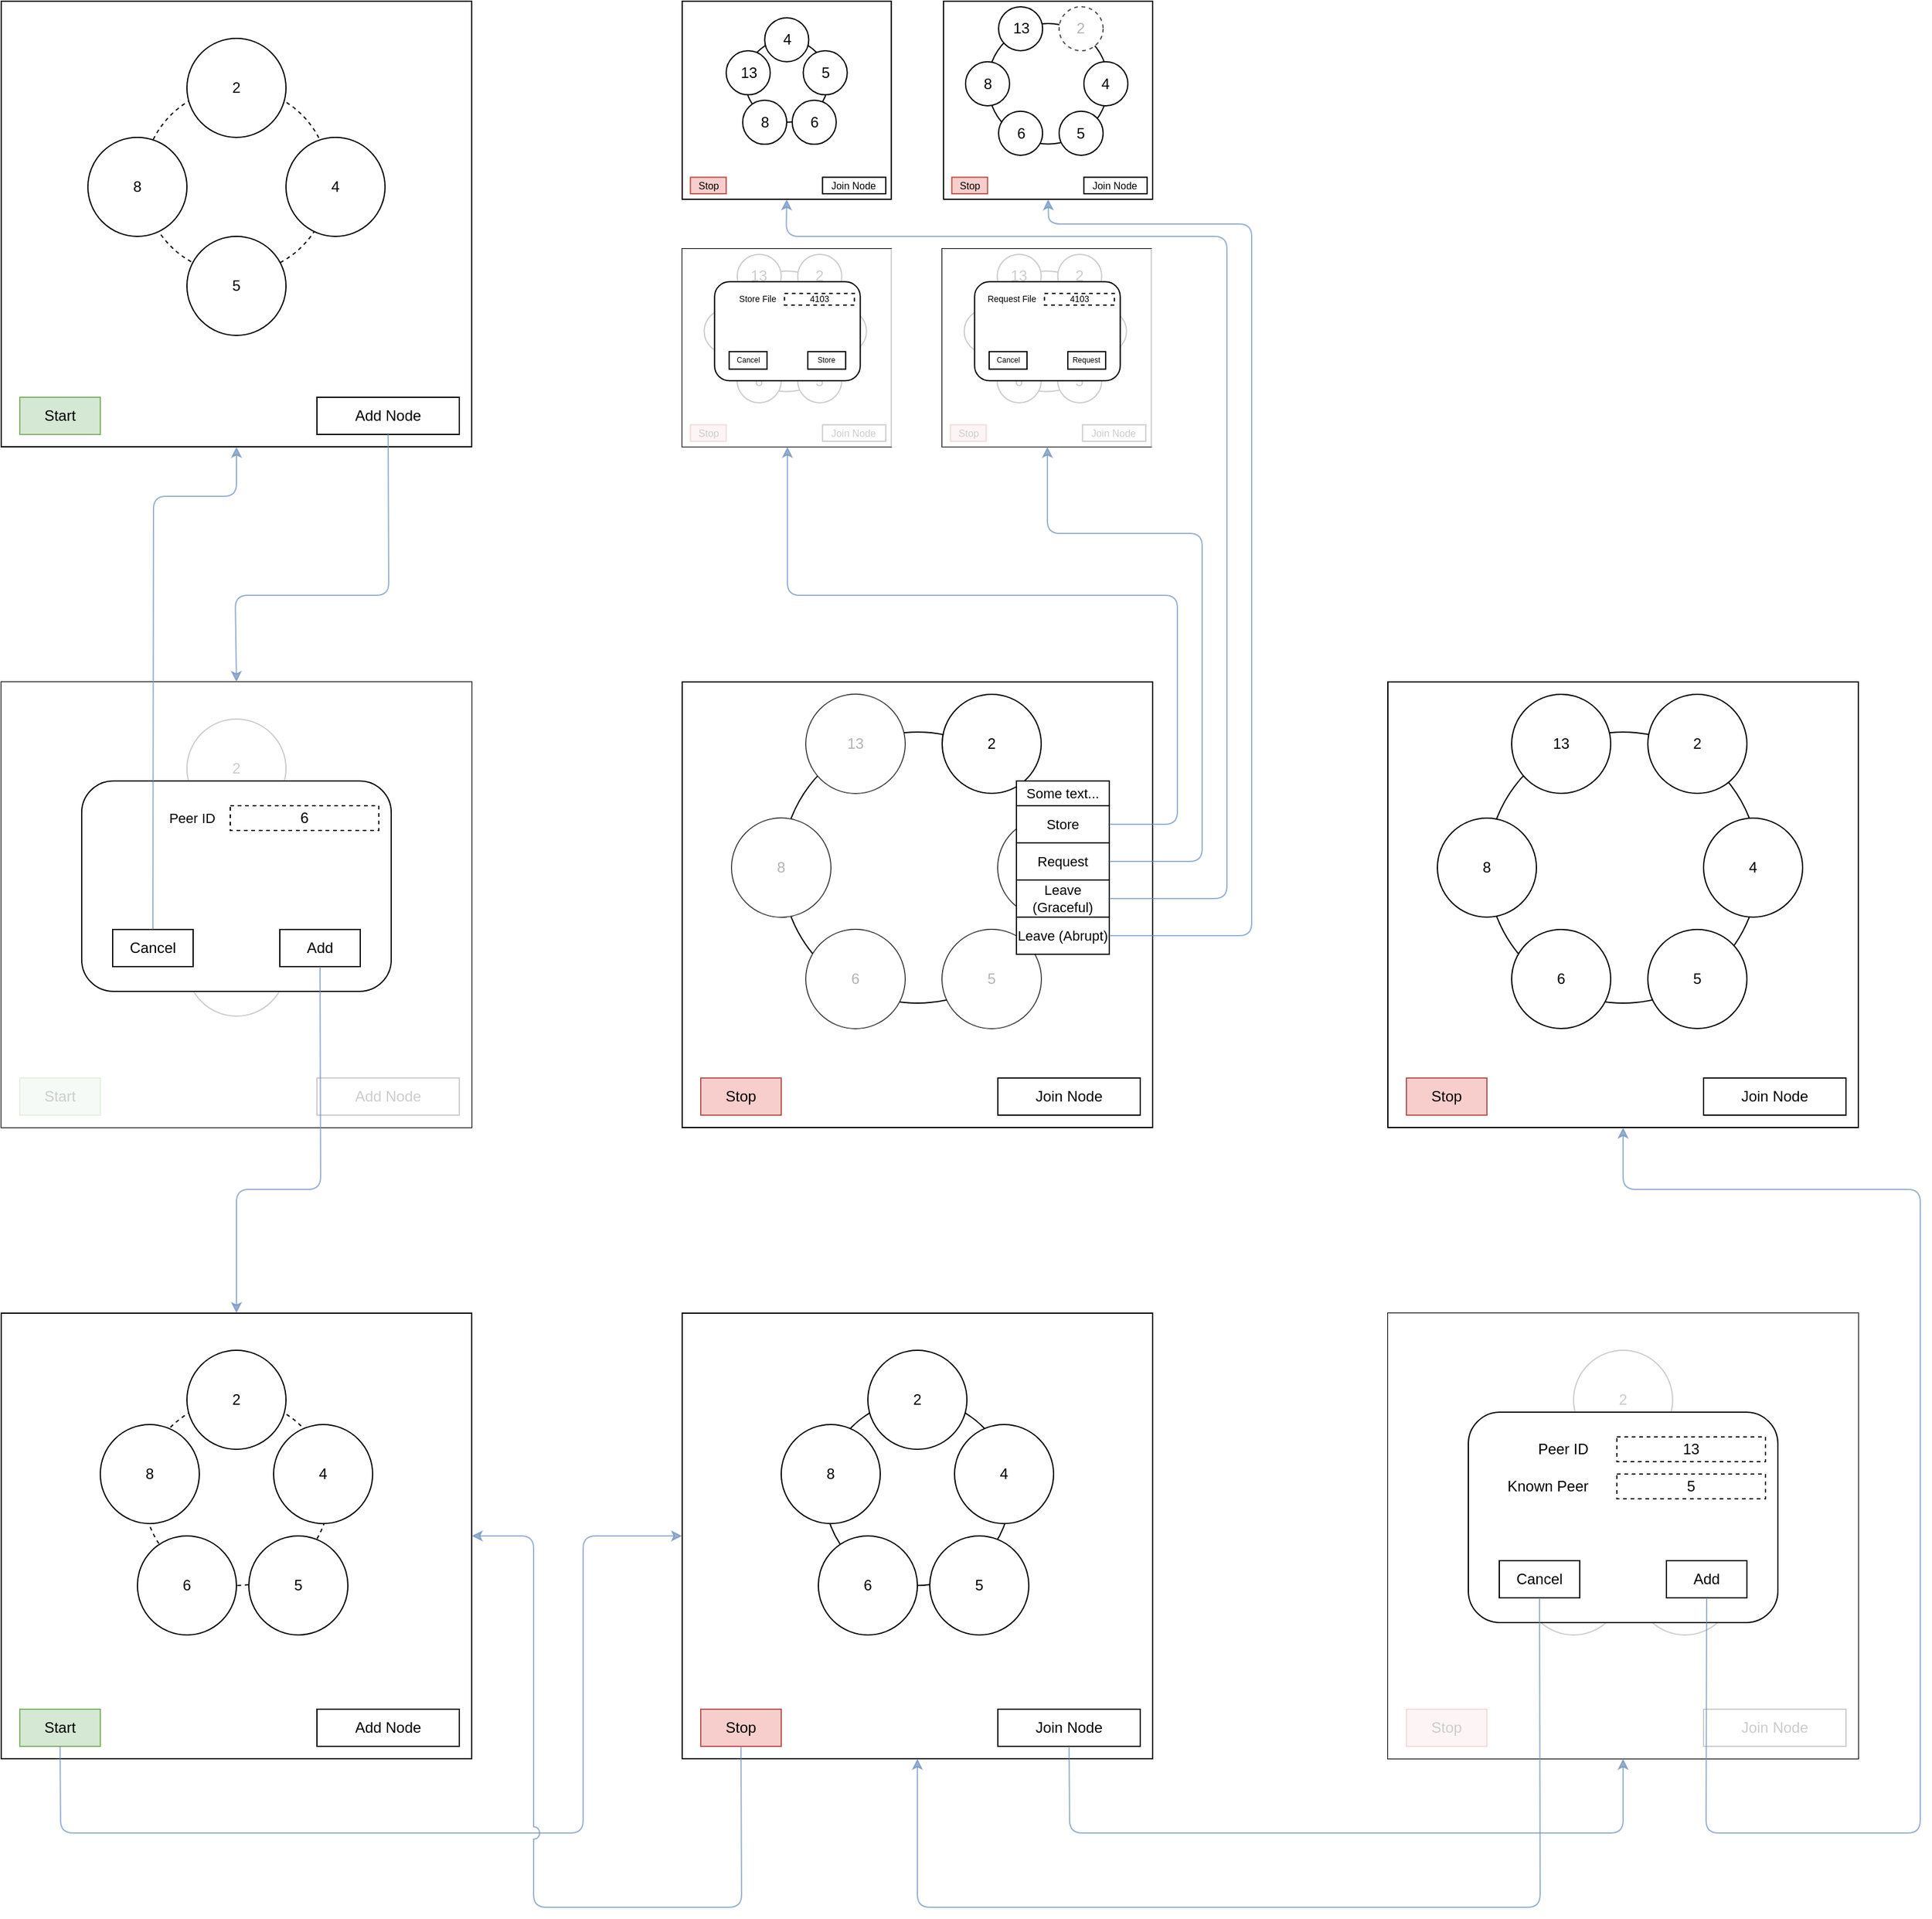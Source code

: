 <mxfile version="12.9.11" type="device"><diagram id="nSyi-oYExLc_FIqP4JA0" name="Page-1"><mxGraphModel dx="1955" dy="1060" grid="1" gridSize="10" guides="1" tooltips="1" connect="1" arrows="1" fold="1" page="1" pageScale="1" pageWidth="850" pageHeight="1100" math="0" shadow="0"><root><mxCell id="0"/><mxCell id="1" parent="0"/><mxCell id="0i8R7vIGtl4twlloGX_z-28" value="" style="group" vertex="1" connectable="0" parent="1"><mxGeometry x="50" y="40" width="380" height="360" as="geometry"/></mxCell><mxCell id="0i8R7vIGtl4twlloGX_z-1" value="" style="rounded=0;whiteSpace=wrap;html=1;" vertex="1" parent="0i8R7vIGtl4twlloGX_z-28"><mxGeometry width="380" height="360" as="geometry"/></mxCell><mxCell id="0i8R7vIGtl4twlloGX_z-3" value="" style="ellipse;whiteSpace=wrap;html=1;aspect=fixed;fillColor=none;strokeColor=#000000;dashed=1;" vertex="1" parent="0i8R7vIGtl4twlloGX_z-28"><mxGeometry x="115" y="70" width="150" height="150" as="geometry"/></mxCell><mxCell id="0i8R7vIGtl4twlloGX_z-4" value="2" style="ellipse;whiteSpace=wrap;html=1;aspect=fixed;" vertex="1" parent="0i8R7vIGtl4twlloGX_z-28"><mxGeometry x="150" y="30" width="80" height="80" as="geometry"/></mxCell><mxCell id="0i8R7vIGtl4twlloGX_z-5" value="8" style="ellipse;whiteSpace=wrap;html=1;aspect=fixed;" vertex="1" parent="0i8R7vIGtl4twlloGX_z-28"><mxGeometry x="70" y="110" width="80" height="80" as="geometry"/></mxCell><mxCell id="0i8R7vIGtl4twlloGX_z-6" value="4" style="ellipse;whiteSpace=wrap;html=1;aspect=fixed;" vertex="1" parent="0i8R7vIGtl4twlloGX_z-28"><mxGeometry x="230" y="110" width="80" height="80" as="geometry"/></mxCell><mxCell id="0i8R7vIGtl4twlloGX_z-7" value="5" style="ellipse;whiteSpace=wrap;html=1;aspect=fixed;" vertex="1" parent="0i8R7vIGtl4twlloGX_z-28"><mxGeometry x="150" y="190" width="80" height="80" as="geometry"/></mxCell><mxCell id="0i8R7vIGtl4twlloGX_z-11" value="Start" style="rounded=0;whiteSpace=wrap;html=1;fillColor=#d5e8d4;strokeColor=#82b366;" vertex="1" parent="0i8R7vIGtl4twlloGX_z-28"><mxGeometry x="15" y="320" width="65" height="30" as="geometry"/></mxCell><mxCell id="0i8R7vIGtl4twlloGX_z-13" value="Add Node" style="rounded=0;whiteSpace=wrap;html=1;fillColor=none;" vertex="1" parent="0i8R7vIGtl4twlloGX_z-28"><mxGeometry x="255" y="320" width="115" height="30" as="geometry"/></mxCell><mxCell id="0i8R7vIGtl4twlloGX_z-30" value="" style="group;" vertex="1" connectable="0" parent="1"><mxGeometry x="50" y="590" width="380" height="360" as="geometry"/></mxCell><mxCell id="0i8R7vIGtl4twlloGX_z-31" value="" style="rounded=0;whiteSpace=wrap;html=1;" vertex="1" parent="0i8R7vIGtl4twlloGX_z-30"><mxGeometry width="380" height="360" as="geometry"/></mxCell><mxCell id="0i8R7vIGtl4twlloGX_z-32" value="" style="ellipse;whiteSpace=wrap;html=1;aspect=fixed;fillColor=none;strokeColor=#000000;dashed=1;" vertex="1" parent="0i8R7vIGtl4twlloGX_z-30"><mxGeometry x="115" y="70" width="150" height="150" as="geometry"/></mxCell><mxCell id="0i8R7vIGtl4twlloGX_z-33" value="2" style="ellipse;whiteSpace=wrap;html=1;aspect=fixed;" vertex="1" parent="0i8R7vIGtl4twlloGX_z-30"><mxGeometry x="150" y="30" width="80" height="80" as="geometry"/></mxCell><mxCell id="0i8R7vIGtl4twlloGX_z-34" value="8" style="ellipse;whiteSpace=wrap;html=1;aspect=fixed;" vertex="1" parent="0i8R7vIGtl4twlloGX_z-30"><mxGeometry x="70" y="110" width="80" height="80" as="geometry"/></mxCell><mxCell id="0i8R7vIGtl4twlloGX_z-35" value="4" style="ellipse;whiteSpace=wrap;html=1;aspect=fixed;" vertex="1" parent="0i8R7vIGtl4twlloGX_z-30"><mxGeometry x="230" y="110" width="80" height="80" as="geometry"/></mxCell><mxCell id="0i8R7vIGtl4twlloGX_z-36" value="5" style="ellipse;whiteSpace=wrap;html=1;aspect=fixed;" vertex="1" parent="0i8R7vIGtl4twlloGX_z-30"><mxGeometry x="150" y="190" width="80" height="80" as="geometry"/></mxCell><mxCell id="0i8R7vIGtl4twlloGX_z-37" value="Start" style="rounded=0;whiteSpace=wrap;html=1;fillColor=#d5e8d4;strokeColor=#82b366;" vertex="1" parent="0i8R7vIGtl4twlloGX_z-30"><mxGeometry x="15" y="320" width="65" height="30" as="geometry"/></mxCell><mxCell id="0i8R7vIGtl4twlloGX_z-38" value="Add Node" style="rounded=0;whiteSpace=wrap;html=1;fillColor=none;" vertex="1" parent="0i8R7vIGtl4twlloGX_z-30"><mxGeometry x="255" y="320" width="115" height="30" as="geometry"/></mxCell><mxCell id="0i8R7vIGtl4twlloGX_z-40" value="" style="rounded=0;whiteSpace=wrap;html=1;dashed=1;strokeColor=none;fillColor=#ffffff;opacity=80;" vertex="1" parent="0i8R7vIGtl4twlloGX_z-30"><mxGeometry width="380" height="360" as="geometry"/></mxCell><mxCell id="0i8R7vIGtl4twlloGX_z-51" value="" style="group" vertex="1" connectable="0" parent="0i8R7vIGtl4twlloGX_z-30"><mxGeometry x="65" y="80" width="250" height="170" as="geometry"/></mxCell><mxCell id="0i8R7vIGtl4twlloGX_z-41" value="" style="rounded=1;whiteSpace=wrap;html=1;strokeColor=#000000;fillColor=#ffffff;" vertex="1" parent="0i8R7vIGtl4twlloGX_z-51"><mxGeometry width="250" height="170" as="geometry"/></mxCell><mxCell id="0i8R7vIGtl4twlloGX_z-42" value="Peer ID" style="text;html=1;strokeColor=none;fillColor=none;align=right;verticalAlign=middle;whiteSpace=wrap;rounded=0;dashed=1;fontSize=11;" vertex="1" parent="0i8R7vIGtl4twlloGX_z-51"><mxGeometry x="45" y="20" width="65" height="20" as="geometry"/></mxCell><mxCell id="0i8R7vIGtl4twlloGX_z-45" value="Add" style="rounded=0;whiteSpace=wrap;html=1;" vertex="1" parent="0i8R7vIGtl4twlloGX_z-51"><mxGeometry x="160" y="120" width="65" height="30" as="geometry"/></mxCell><mxCell id="0i8R7vIGtl4twlloGX_z-46" value="Cancel" style="rounded=0;whiteSpace=wrap;html=1;" vertex="1" parent="0i8R7vIGtl4twlloGX_z-51"><mxGeometry x="25" y="120" width="65" height="30" as="geometry"/></mxCell><mxCell id="0i8R7vIGtl4twlloGX_z-47" value="6" style="rounded=0;whiteSpace=wrap;html=1;dashed=1;strokeColor=#000000;fillColor=#ffffff;align=center;" vertex="1" parent="0i8R7vIGtl4twlloGX_z-51"><mxGeometry x="120" y="20" width="120" height="20" as="geometry"/></mxCell><mxCell id="0i8R7vIGtl4twlloGX_z-52" value="" style="endArrow=classic;html=1;exitX=0.5;exitY=1;exitDx=0;exitDy=0;entryX=0.5;entryY=0;entryDx=0;entryDy=0;fillColor=#dae8fc;strokeColor=#6c8ebf;opacity=70;" edge="1" parent="1" source="0i8R7vIGtl4twlloGX_z-13" target="0i8R7vIGtl4twlloGX_z-40"><mxGeometry width="50" height="50" relative="1" as="geometry"><mxPoint x="340" y="490" as="sourcePoint"/><mxPoint x="239" y="580" as="targetPoint"/><Array as="points"><mxPoint x="363" y="520"/><mxPoint x="239" y="520"/></Array></mxGeometry></mxCell><mxCell id="0i8R7vIGtl4twlloGX_z-53" value="" style="endArrow=classic;html=1;entryX=0.5;entryY=1;entryDx=0;entryDy=0;exitX=0.5;exitY=0;exitDx=0;exitDy=0;fillColor=#dae8fc;strokeColor=#6c8ebf;opacity=70;" edge="1" parent="1" source="0i8R7vIGtl4twlloGX_z-46" target="0i8R7vIGtl4twlloGX_z-1"><mxGeometry width="50" height="50" relative="1" as="geometry"><mxPoint x="160" y="580" as="sourcePoint"/><mxPoint x="140" y="440" as="targetPoint"/><Array as="points"><mxPoint x="173" y="440"/><mxPoint x="240" y="440"/></Array></mxGeometry></mxCell><mxCell id="0i8R7vIGtl4twlloGX_z-86" value="" style="endArrow=classic;html=1;fontSize=11;opacity=70;entryX=0.5;entryY=0;entryDx=0;entryDy=0;exitX=0.5;exitY=1;exitDx=0;exitDy=0;fillColor=#dae8fc;strokeColor=#6c8ebf;" edge="1" parent="1" source="0i8R7vIGtl4twlloGX_z-45" target="0i8R7vIGtl4twlloGX_z-55"><mxGeometry width="50" height="50" relative="1" as="geometry"><mxPoint x="380" y="1060" as="sourcePoint"/><mxPoint x="430" y="1010" as="targetPoint"/><Array as="points"><mxPoint x="308" y="1000"/><mxPoint x="240" y="1000"/></Array></mxGeometry></mxCell><mxCell id="0i8R7vIGtl4twlloGX_z-87" value="" style="group" vertex="1" connectable="0" parent="1"><mxGeometry x="50" y="1100" width="380" height="360" as="geometry"/></mxCell><mxCell id="0i8R7vIGtl4twlloGX_z-55" value="" style="rounded=0;whiteSpace=wrap;html=1;" vertex="1" parent="0i8R7vIGtl4twlloGX_z-87"><mxGeometry width="380" height="360" as="geometry"/></mxCell><mxCell id="0i8R7vIGtl4twlloGX_z-56" value="" style="ellipse;whiteSpace=wrap;html=1;aspect=fixed;fillColor=none;strokeColor=#000000;dashed=1;" vertex="1" parent="0i8R7vIGtl4twlloGX_z-87"><mxGeometry x="115" y="70" width="150" height="150" as="geometry"/></mxCell><mxCell id="0i8R7vIGtl4twlloGX_z-57" value="2" style="ellipse;whiteSpace=wrap;html=1;aspect=fixed;" vertex="1" parent="0i8R7vIGtl4twlloGX_z-87"><mxGeometry x="150" y="30" width="80" height="80" as="geometry"/></mxCell><mxCell id="0i8R7vIGtl4twlloGX_z-58" value="8" style="ellipse;whiteSpace=wrap;html=1;aspect=fixed;" vertex="1" parent="0i8R7vIGtl4twlloGX_z-87"><mxGeometry x="80" y="90" width="80" height="80" as="geometry"/></mxCell><mxCell id="0i8R7vIGtl4twlloGX_z-59" value="4" style="ellipse;whiteSpace=wrap;html=1;aspect=fixed;" vertex="1" parent="0i8R7vIGtl4twlloGX_z-87"><mxGeometry x="220" y="90" width="80" height="80" as="geometry"/></mxCell><mxCell id="0i8R7vIGtl4twlloGX_z-60" value="5" style="ellipse;whiteSpace=wrap;html=1;aspect=fixed;" vertex="1" parent="0i8R7vIGtl4twlloGX_z-87"><mxGeometry x="200" y="180" width="80" height="80" as="geometry"/></mxCell><mxCell id="0i8R7vIGtl4twlloGX_z-61" value="Start" style="rounded=0;whiteSpace=wrap;html=1;fillColor=#d5e8d4;strokeColor=#82b366;" vertex="1" parent="0i8R7vIGtl4twlloGX_z-87"><mxGeometry x="15" y="320" width="65" height="30" as="geometry"/></mxCell><mxCell id="0i8R7vIGtl4twlloGX_z-62" value="Add Node" style="rounded=0;whiteSpace=wrap;html=1;fillColor=none;" vertex="1" parent="0i8R7vIGtl4twlloGX_z-87"><mxGeometry x="255" y="320" width="115" height="30" as="geometry"/></mxCell><mxCell id="0i8R7vIGtl4twlloGX_z-84" value="6" style="ellipse;whiteSpace=wrap;aspect=fixed;" vertex="1" parent="0i8R7vIGtl4twlloGX_z-87"><mxGeometry x="110" y="180" width="80" height="80" as="geometry"/></mxCell><mxCell id="0i8R7vIGtl4twlloGX_z-88" value="" style="group" vertex="1" connectable="0" parent="1"><mxGeometry x="600" y="1100" width="380" height="360" as="geometry"/></mxCell><mxCell id="0i8R7vIGtl4twlloGX_z-89" value="" style="rounded=0;whiteSpace=wrap;html=1;" vertex="1" parent="0i8R7vIGtl4twlloGX_z-88"><mxGeometry width="380" height="360" as="geometry"/></mxCell><mxCell id="0i8R7vIGtl4twlloGX_z-90" value="" style="ellipse;whiteSpace=wrap;html=1;aspect=fixed;fillColor=none;strokeColor=#000000;" vertex="1" parent="0i8R7vIGtl4twlloGX_z-88"><mxGeometry x="115" y="70" width="150" height="150" as="geometry"/></mxCell><mxCell id="0i8R7vIGtl4twlloGX_z-91" value="2" style="ellipse;whiteSpace=wrap;html=1;aspect=fixed;" vertex="1" parent="0i8R7vIGtl4twlloGX_z-88"><mxGeometry x="150" y="30" width="80" height="80" as="geometry"/></mxCell><mxCell id="0i8R7vIGtl4twlloGX_z-92" value="8" style="ellipse;whiteSpace=wrap;html=1;aspect=fixed;" vertex="1" parent="0i8R7vIGtl4twlloGX_z-88"><mxGeometry x="80" y="90" width="80" height="80" as="geometry"/></mxCell><mxCell id="0i8R7vIGtl4twlloGX_z-93" value="4" style="ellipse;whiteSpace=wrap;html=1;aspect=fixed;" vertex="1" parent="0i8R7vIGtl4twlloGX_z-88"><mxGeometry x="220" y="90" width="80" height="80" as="geometry"/></mxCell><mxCell id="0i8R7vIGtl4twlloGX_z-94" value="5" style="ellipse;whiteSpace=wrap;html=1;aspect=fixed;" vertex="1" parent="0i8R7vIGtl4twlloGX_z-88"><mxGeometry x="200" y="180" width="80" height="80" as="geometry"/></mxCell><mxCell id="0i8R7vIGtl4twlloGX_z-96" value="Join Node" style="rounded=0;whiteSpace=wrap;html=1;fillColor=none;" vertex="1" parent="0i8R7vIGtl4twlloGX_z-88"><mxGeometry x="255" y="320" width="115" height="30" as="geometry"/></mxCell><mxCell id="0i8R7vIGtl4twlloGX_z-97" value="6" style="ellipse;whiteSpace=wrap;aspect=fixed;" vertex="1" parent="0i8R7vIGtl4twlloGX_z-88"><mxGeometry x="110" y="180" width="80" height="80" as="geometry"/></mxCell><mxCell id="0i8R7vIGtl4twlloGX_z-98" value="Stop" style="rounded=0;whiteSpace=wrap;html=1;fillColor=#f8cecc;strokeColor=#b85450;" vertex="1" parent="0i8R7vIGtl4twlloGX_z-88"><mxGeometry x="15" y="320" width="65" height="30" as="geometry"/></mxCell><mxCell id="0i8R7vIGtl4twlloGX_z-99" value="" style="endArrow=classic;html=1;fontSize=11;opacity=70;entryX=0;entryY=0.5;entryDx=0;entryDy=0;exitX=0.5;exitY=1;exitDx=0;exitDy=0;fillColor=#dae8fc;strokeColor=#6c8ebf;" edge="1" parent="1" source="0i8R7vIGtl4twlloGX_z-61" target="0i8R7vIGtl4twlloGX_z-89"><mxGeometry width="50" height="50" relative="1" as="geometry"><mxPoint x="230" y="1610" as="sourcePoint"/><mxPoint x="280" y="1560" as="targetPoint"/><Array as="points"><mxPoint x="98" y="1520"/><mxPoint x="520" y="1520"/><mxPoint x="520" y="1280"/></Array></mxGeometry></mxCell><mxCell id="0i8R7vIGtl4twlloGX_z-100" value="" style="endArrow=classic;html=1;fontSize=11;opacity=70;entryX=1;entryY=0.5;entryDx=0;entryDy=0;exitX=0.5;exitY=1;exitDx=0;exitDy=0;fillColor=#dae8fc;strokeColor=#6c8ebf;jumpStyle=arc;jumpSize=10;" edge="1" parent="1" source="0i8R7vIGtl4twlloGX_z-98" target="0i8R7vIGtl4twlloGX_z-55"><mxGeometry width="50" height="50" relative="1" as="geometry"><mxPoint x="740" y="1700" as="sourcePoint"/><mxPoint x="790" y="1650" as="targetPoint"/><Array as="points"><mxPoint x="648" y="1580"/><mxPoint x="480" y="1580"/><mxPoint x="480" y="1280"/></Array></mxGeometry></mxCell><mxCell id="0i8R7vIGtl4twlloGX_z-112" value="" style="group" vertex="1" connectable="0" parent="1"><mxGeometry x="1170" y="1100" width="380" height="360" as="geometry"/></mxCell><mxCell id="0i8R7vIGtl4twlloGX_z-101" value="" style="group" vertex="1" connectable="0" parent="0i8R7vIGtl4twlloGX_z-112"><mxGeometry width="380" height="360" as="geometry"/></mxCell><mxCell id="0i8R7vIGtl4twlloGX_z-102" value="" style="rounded=0;whiteSpace=wrap;html=1;" vertex="1" parent="0i8R7vIGtl4twlloGX_z-101"><mxGeometry width="380" height="360" as="geometry"/></mxCell><mxCell id="0i8R7vIGtl4twlloGX_z-103" value="" style="ellipse;whiteSpace=wrap;html=1;aspect=fixed;fillColor=none;strokeColor=#000000;" vertex="1" parent="0i8R7vIGtl4twlloGX_z-101"><mxGeometry x="115" y="70" width="150" height="150" as="geometry"/></mxCell><mxCell id="0i8R7vIGtl4twlloGX_z-104" value="2" style="ellipse;whiteSpace=wrap;html=1;aspect=fixed;" vertex="1" parent="0i8R7vIGtl4twlloGX_z-101"><mxGeometry x="150" y="30" width="80" height="80" as="geometry"/></mxCell><mxCell id="0i8R7vIGtl4twlloGX_z-105" value="8" style="ellipse;whiteSpace=wrap;html=1;aspect=fixed;" vertex="1" parent="0i8R7vIGtl4twlloGX_z-101"><mxGeometry x="80" y="90" width="80" height="80" as="geometry"/></mxCell><mxCell id="0i8R7vIGtl4twlloGX_z-106" value="4" style="ellipse;whiteSpace=wrap;html=1;aspect=fixed;" vertex="1" parent="0i8R7vIGtl4twlloGX_z-101"><mxGeometry x="220" y="90" width="80" height="80" as="geometry"/></mxCell><mxCell id="0i8R7vIGtl4twlloGX_z-107" value="5" style="ellipse;whiteSpace=wrap;html=1;aspect=fixed;" vertex="1" parent="0i8R7vIGtl4twlloGX_z-101"><mxGeometry x="200" y="180" width="80" height="80" as="geometry"/></mxCell><mxCell id="0i8R7vIGtl4twlloGX_z-108" value="Join Node" style="rounded=0;whiteSpace=wrap;html=1;fillColor=none;" vertex="1" parent="0i8R7vIGtl4twlloGX_z-101"><mxGeometry x="255" y="320" width="115" height="30" as="geometry"/></mxCell><mxCell id="0i8R7vIGtl4twlloGX_z-109" value="6" style="ellipse;whiteSpace=wrap;aspect=fixed;" vertex="1" parent="0i8R7vIGtl4twlloGX_z-101"><mxGeometry x="110" y="180" width="80" height="80" as="geometry"/></mxCell><mxCell id="0i8R7vIGtl4twlloGX_z-110" value="Stop" style="rounded=0;whiteSpace=wrap;html=1;fillColor=#f8cecc;strokeColor=#b85450;" vertex="1" parent="0i8R7vIGtl4twlloGX_z-101"><mxGeometry x="15" y="320" width="65" height="30" as="geometry"/></mxCell><mxCell id="0i8R7vIGtl4twlloGX_z-111" value="" style="rounded=0;whiteSpace=wrap;html=1;dashed=1;strokeColor=none;fillColor=#ffffff;opacity=80;" vertex="1" parent="0i8R7vIGtl4twlloGX_z-101"><mxGeometry width="380" height="360" as="geometry"/></mxCell><mxCell id="0i8R7vIGtl4twlloGX_z-73" value="" style="group" vertex="1" connectable="0" parent="0i8R7vIGtl4twlloGX_z-101"><mxGeometry x="65" y="80" width="250" height="170" as="geometry"/></mxCell><mxCell id="0i8R7vIGtl4twlloGX_z-74" value="" style="rounded=1;whiteSpace=wrap;html=1;strokeColor=#000000;fillColor=#ffffff;" vertex="1" parent="0i8R7vIGtl4twlloGX_z-73"><mxGeometry width="250" height="170" as="geometry"/></mxCell><mxCell id="0i8R7vIGtl4twlloGX_z-75" value="Peer ID" style="text;html=1;strokeColor=none;fillColor=none;align=right;verticalAlign=middle;whiteSpace=wrap;rounded=0;dashed=1;" vertex="1" parent="0i8R7vIGtl4twlloGX_z-73"><mxGeometry x="33.5" y="20" width="65" height="20" as="geometry"/></mxCell><mxCell id="0i8R7vIGtl4twlloGX_z-76" value="Known Peer" style="text;html=1;strokeColor=none;fillColor=none;align=right;verticalAlign=middle;whiteSpace=wrap;rounded=0;dashed=1;" vertex="1" parent="0i8R7vIGtl4twlloGX_z-73"><mxGeometry x="16.5" y="50" width="82" height="20" as="geometry"/></mxCell><mxCell id="0i8R7vIGtl4twlloGX_z-77" value="Add" style="rounded=0;whiteSpace=wrap;html=1;" vertex="1" parent="0i8R7vIGtl4twlloGX_z-73"><mxGeometry x="160" y="120" width="65" height="30" as="geometry"/></mxCell><mxCell id="0i8R7vIGtl4twlloGX_z-78" value="Cancel" style="rounded=0;whiteSpace=wrap;html=1;" vertex="1" parent="0i8R7vIGtl4twlloGX_z-73"><mxGeometry x="25" y="120" width="65" height="30" as="geometry"/></mxCell><mxCell id="0i8R7vIGtl4twlloGX_z-79" value="13" style="rounded=0;whiteSpace=wrap;html=1;dashed=1;strokeColor=#000000;fillColor=#ffffff;align=center;" vertex="1" parent="0i8R7vIGtl4twlloGX_z-73"><mxGeometry x="120" y="20" width="120" height="20" as="geometry"/></mxCell><mxCell id="0i8R7vIGtl4twlloGX_z-80" value="5" style="rounded=0;whiteSpace=wrap;html=1;dashed=1;strokeColor=#000000;fillColor=#ffffff;align=center;" vertex="1" parent="0i8R7vIGtl4twlloGX_z-73"><mxGeometry x="120" y="50" width="120" height="20" as="geometry"/></mxCell><mxCell id="0i8R7vIGtl4twlloGX_z-113" value="" style="endArrow=classic;html=1;fontSize=11;opacity=70;exitX=0.5;exitY=1;exitDx=0;exitDy=0;entryX=0.5;entryY=1;entryDx=0;entryDy=0;fillColor=#dae8fc;strokeColor=#6c8ebf;" edge="1" parent="1" source="0i8R7vIGtl4twlloGX_z-96" target="0i8R7vIGtl4twlloGX_z-111"><mxGeometry width="50" height="50" relative="1" as="geometry"><mxPoint x="1000" y="1550" as="sourcePoint"/><mxPoint x="1050" y="1500" as="targetPoint"/><Array as="points"><mxPoint x="913" y="1520"/><mxPoint x="1360" y="1520"/></Array></mxGeometry></mxCell><mxCell id="0i8R7vIGtl4twlloGX_z-114" value="" style="endArrow=classic;html=1;fontSize=11;opacity=70;entryX=0.5;entryY=1;entryDx=0;entryDy=0;exitX=0.5;exitY=1;exitDx=0;exitDy=0;fillColor=#dae8fc;strokeColor=#6c8ebf;" edge="1" parent="1" source="0i8R7vIGtl4twlloGX_z-78" target="0i8R7vIGtl4twlloGX_z-89"><mxGeometry width="50" height="50" relative="1" as="geometry"><mxPoint x="910" y="1630" as="sourcePoint"/><mxPoint x="960" y="1580" as="targetPoint"/><Array as="points"><mxPoint x="1293" y="1580"/><mxPoint x="790" y="1580"/></Array></mxGeometry></mxCell><mxCell id="0i8R7vIGtl4twlloGX_z-125" value="" style="endArrow=classic;html=1;fontSize=11;opacity=70;entryX=0.5;entryY=1;entryDx=0;entryDy=0;exitX=0.5;exitY=1;exitDx=0;exitDy=0;fillColor=#dae8fc;strokeColor=#6c8ebf;" edge="1" parent="1" source="0i8R7vIGtl4twlloGX_z-77" target="0i8R7vIGtl4twlloGX_z-116"><mxGeometry width="50" height="50" relative="1" as="geometry"><mxPoint x="1100" y="1050" as="sourcePoint"/><mxPoint x="1150" y="1000" as="targetPoint"/><Array as="points"><mxPoint x="1427" y="1520"/><mxPoint x="1600" y="1520"/><mxPoint x="1600" y="1000"/><mxPoint x="1360" y="1000"/></Array></mxGeometry></mxCell><mxCell id="0i8R7vIGtl4twlloGX_z-155" value="" style="group" vertex="1" connectable="0" parent="1"><mxGeometry x="600" y="590" width="380" height="360" as="geometry"/></mxCell><mxCell id="0i8R7vIGtl4twlloGX_z-129" value="" style="rounded=0;whiteSpace=wrap;html=1;" vertex="1" parent="0i8R7vIGtl4twlloGX_z-155"><mxGeometry width="380" height="360" as="geometry"/></mxCell><mxCell id="0i8R7vIGtl4twlloGX_z-130" value="" style="ellipse;whiteSpace=wrap;html=1;aspect=fixed;fillColor=none;strokeColor=#000000;" vertex="1" parent="0i8R7vIGtl4twlloGX_z-155"><mxGeometry x="80.5" y="40.5" width="219" height="219" as="geometry"/></mxCell><mxCell id="0i8R7vIGtl4twlloGX_z-131" value="2" style="ellipse;whiteSpace=wrap;html=1;aspect=fixed;" vertex="1" parent="0i8R7vIGtl4twlloGX_z-155"><mxGeometry x="210" y="10" width="80" height="80" as="geometry"/></mxCell><mxCell id="0i8R7vIGtl4twlloGX_z-132" value="8" style="ellipse;whiteSpace=wrap;html=1;aspect=fixed;" vertex="1" parent="0i8R7vIGtl4twlloGX_z-155"><mxGeometry x="40" y="110" width="80" height="80" as="geometry"/></mxCell><mxCell id="0i8R7vIGtl4twlloGX_z-133" value="4" style="ellipse;whiteSpace=wrap;html=1;aspect=fixed;" vertex="1" parent="0i8R7vIGtl4twlloGX_z-155"><mxGeometry x="255" y="110" width="80" height="80" as="geometry"/></mxCell><mxCell id="0i8R7vIGtl4twlloGX_z-134" value="5" style="ellipse;whiteSpace=wrap;html=1;aspect=fixed;" vertex="1" parent="0i8R7vIGtl4twlloGX_z-155"><mxGeometry x="210" y="200" width="80" height="80" as="geometry"/></mxCell><mxCell id="0i8R7vIGtl4twlloGX_z-135" value="Join Node" style="rounded=0;whiteSpace=wrap;html=1;fillColor=none;" vertex="1" parent="0i8R7vIGtl4twlloGX_z-155"><mxGeometry x="255" y="320" width="115" height="30" as="geometry"/></mxCell><mxCell id="0i8R7vIGtl4twlloGX_z-136" value="6" style="ellipse;whiteSpace=wrap;aspect=fixed;" vertex="1" parent="0i8R7vIGtl4twlloGX_z-155"><mxGeometry x="100" y="200" width="80" height="80" as="geometry"/></mxCell><mxCell id="0i8R7vIGtl4twlloGX_z-137" value="Stop" style="rounded=0;whiteSpace=wrap;html=1;fillColor=#f8cecc;strokeColor=#b85450;" vertex="1" parent="0i8R7vIGtl4twlloGX_z-155"><mxGeometry x="15" y="320" width="65" height="30" as="geometry"/></mxCell><mxCell id="0i8R7vIGtl4twlloGX_z-138" value="13" style="ellipse;whiteSpace=wrap;aspect=fixed;" vertex="1" parent="0i8R7vIGtl4twlloGX_z-155"><mxGeometry x="100" y="10" width="80" height="80" as="geometry"/></mxCell><mxCell id="0i8R7vIGtl4twlloGX_z-147" value="" style="ellipse;whiteSpace=wrap;html=1;aspect=fixed;strokeColor=none;fillColor=#ffffff;fontSize=11;opacity=70;align=center;" vertex="1" parent="0i8R7vIGtl4twlloGX_z-155"><mxGeometry x="100" y="10" width="80" height="80" as="geometry"/></mxCell><mxCell id="0i8R7vIGtl4twlloGX_z-148" value="" style="ellipse;whiteSpace=wrap;html=1;aspect=fixed;strokeColor=none;fillColor=#ffffff;fontSize=11;opacity=70;align=center;" vertex="1" parent="0i8R7vIGtl4twlloGX_z-155"><mxGeometry x="40" y="110" width="80" height="80" as="geometry"/></mxCell><mxCell id="0i8R7vIGtl4twlloGX_z-149" value="" style="ellipse;whiteSpace=wrap;html=1;aspect=fixed;strokeColor=none;fillColor=#ffffff;fontSize=11;opacity=70;align=center;" vertex="1" parent="0i8R7vIGtl4twlloGX_z-155"><mxGeometry x="100" y="200" width="80" height="80" as="geometry"/></mxCell><mxCell id="0i8R7vIGtl4twlloGX_z-150" value="" style="ellipse;whiteSpace=wrap;html=1;aspect=fixed;strokeColor=none;fillColor=#ffffff;fontSize=11;opacity=70;align=center;" vertex="1" parent="0i8R7vIGtl4twlloGX_z-155"><mxGeometry x="210" y="200" width="80" height="80" as="geometry"/></mxCell><mxCell id="0i8R7vIGtl4twlloGX_z-151" value="" style="ellipse;whiteSpace=wrap;html=1;aspect=fixed;strokeColor=none;fillColor=#ffffff;fontSize=11;opacity=70;align=center;" vertex="1" parent="0i8R7vIGtl4twlloGX_z-155"><mxGeometry x="255" y="110" width="80" height="80" as="geometry"/></mxCell><mxCell id="0i8R7vIGtl4twlloGX_z-156" value="" style="group" vertex="1" connectable="0" parent="0i8R7vIGtl4twlloGX_z-155"><mxGeometry x="270" y="80" width="75" height="140" as="geometry"/></mxCell><mxCell id="0i8R7vIGtl4twlloGX_z-139" value="" style="rounded=0;whiteSpace=wrap;html=1;strokeColor=#000000;fillColor=#ffffff;fontSize=11;align=center;" vertex="1" parent="0i8R7vIGtl4twlloGX_z-156"><mxGeometry width="75" height="140" as="geometry"/></mxCell><mxCell id="0i8R7vIGtl4twlloGX_z-140" value="Some text..." style="text;html=1;strokeColor=none;fillColor=none;align=center;verticalAlign=middle;whiteSpace=wrap;rounded=0;fontSize=11;" vertex="1" parent="0i8R7vIGtl4twlloGX_z-156"><mxGeometry width="75" height="20" as="geometry"/></mxCell><mxCell id="0i8R7vIGtl4twlloGX_z-141" value="Leave (Graceful)" style="rounded=0;whiteSpace=wrap;html=1;strokeColor=#000000;fillColor=#ffffff;fontSize=11;align=center;" vertex="1" parent="0i8R7vIGtl4twlloGX_z-156"><mxGeometry y="80" width="75" height="30" as="geometry"/></mxCell><mxCell id="0i8R7vIGtl4twlloGX_z-142" value="Store" style="rounded=0;whiteSpace=wrap;html=1;strokeColor=#000000;fillColor=#ffffff;fontSize=11;align=center;" vertex="1" parent="0i8R7vIGtl4twlloGX_z-156"><mxGeometry y="20" width="75" height="30" as="geometry"/></mxCell><mxCell id="0i8R7vIGtl4twlloGX_z-143" value="Request" style="rounded=0;whiteSpace=wrap;html=1;strokeColor=#000000;fillColor=#ffffff;fontSize=11;align=center;" vertex="1" parent="0i8R7vIGtl4twlloGX_z-156"><mxGeometry y="50" width="75" height="30" as="geometry"/></mxCell><mxCell id="0i8R7vIGtl4twlloGX_z-144" value="Leave (Abrupt)" style="rounded=0;whiteSpace=wrap;html=1;strokeColor=#000000;fillColor=#ffffff;fontSize=11;align=center;" vertex="1" parent="0i8R7vIGtl4twlloGX_z-156"><mxGeometry y="110" width="75" height="30" as="geometry"/></mxCell><mxCell id="0i8R7vIGtl4twlloGX_z-152" value="" style="shape=image;html=1;verticalAlign=top;verticalLabelPosition=bottom;labelBackgroundColor=#ffffff;imageAspect=0;aspect=fixed;image=https://cdn0.iconfinder.com/data/icons/very-basic-android-l-lollipop-icon-pack/24/cursor-128.png;strokeColor=#000000;fillColor=#ffffff;fontSize=11;align=center;" vertex="1" parent="0i8R7vIGtl4twlloGX_z-155"><mxGeometry x="240" y="50" width="50" height="50" as="geometry"/></mxCell><mxCell id="0i8R7vIGtl4twlloGX_z-157" value="" style="group" vertex="1" connectable="0" parent="1"><mxGeometry x="1170" y="590" width="380" height="360" as="geometry"/></mxCell><mxCell id="0i8R7vIGtl4twlloGX_z-127" value="" style="group" vertex="1" connectable="0" parent="0i8R7vIGtl4twlloGX_z-157"><mxGeometry width="380" height="360" as="geometry"/></mxCell><mxCell id="0i8R7vIGtl4twlloGX_z-116" value="" style="rounded=0;whiteSpace=wrap;html=1;" vertex="1" parent="0i8R7vIGtl4twlloGX_z-127"><mxGeometry width="380" height="360" as="geometry"/></mxCell><mxCell id="0i8R7vIGtl4twlloGX_z-117" value="" style="ellipse;whiteSpace=wrap;html=1;aspect=fixed;fillColor=none;strokeColor=#000000;" vertex="1" parent="0i8R7vIGtl4twlloGX_z-127"><mxGeometry x="80.5" y="40.5" width="219" height="219" as="geometry"/></mxCell><mxCell id="0i8R7vIGtl4twlloGX_z-118" value="2" style="ellipse;whiteSpace=wrap;html=1;aspect=fixed;" vertex="1" parent="0i8R7vIGtl4twlloGX_z-127"><mxGeometry x="210" y="10" width="80" height="80" as="geometry"/></mxCell><mxCell id="0i8R7vIGtl4twlloGX_z-119" value="8" style="ellipse;whiteSpace=wrap;html=1;aspect=fixed;" vertex="1" parent="0i8R7vIGtl4twlloGX_z-127"><mxGeometry x="40" y="110" width="80" height="80" as="geometry"/></mxCell><mxCell id="0i8R7vIGtl4twlloGX_z-120" value="4" style="ellipse;whiteSpace=wrap;html=1;aspect=fixed;" vertex="1" parent="0i8R7vIGtl4twlloGX_z-127"><mxGeometry x="255" y="110" width="80" height="80" as="geometry"/></mxCell><mxCell id="0i8R7vIGtl4twlloGX_z-121" value="5" style="ellipse;whiteSpace=wrap;html=1;aspect=fixed;" vertex="1" parent="0i8R7vIGtl4twlloGX_z-127"><mxGeometry x="210" y="200" width="80" height="80" as="geometry"/></mxCell><mxCell id="0i8R7vIGtl4twlloGX_z-122" value="Join Node" style="rounded=0;whiteSpace=wrap;html=1;fillColor=none;" vertex="1" parent="0i8R7vIGtl4twlloGX_z-127"><mxGeometry x="255" y="320" width="115" height="30" as="geometry"/></mxCell><mxCell id="0i8R7vIGtl4twlloGX_z-123" value="6" style="ellipse;whiteSpace=wrap;aspect=fixed;" vertex="1" parent="0i8R7vIGtl4twlloGX_z-127"><mxGeometry x="100" y="200" width="80" height="80" as="geometry"/></mxCell><mxCell id="0i8R7vIGtl4twlloGX_z-124" value="Stop" style="rounded=0;whiteSpace=wrap;html=1;fillColor=#f8cecc;strokeColor=#b85450;" vertex="1" parent="0i8R7vIGtl4twlloGX_z-127"><mxGeometry x="15" y="320" width="65" height="30" as="geometry"/></mxCell><mxCell id="0i8R7vIGtl4twlloGX_z-126" value="13" style="ellipse;whiteSpace=wrap;aspect=fixed;" vertex="1" parent="0i8R7vIGtl4twlloGX_z-127"><mxGeometry x="100" y="10" width="80" height="80" as="geometry"/></mxCell><mxCell id="0i8R7vIGtl4twlloGX_z-282" value="" style="group" vertex="1" connectable="0" parent="1"><mxGeometry x="811.11" y="40" width="168.89" height="160" as="geometry"/></mxCell><mxCell id="0i8R7vIGtl4twlloGX_z-183" value="" style="group" vertex="1" connectable="0" parent="0i8R7vIGtl4twlloGX_z-282"><mxGeometry width="168.89" height="160" as="geometry"/></mxCell><mxCell id="0i8R7vIGtl4twlloGX_z-184" value="" style="group" vertex="1" connectable="0" parent="0i8R7vIGtl4twlloGX_z-183"><mxGeometry width="168.89" height="160" as="geometry"/></mxCell><mxCell id="0i8R7vIGtl4twlloGX_z-185" value="" style="group" vertex="1" connectable="0" parent="0i8R7vIGtl4twlloGX_z-184"><mxGeometry width="168.89" height="160" as="geometry"/></mxCell><mxCell id="0i8R7vIGtl4twlloGX_z-186" value="" style="rounded=0;whiteSpace=wrap;html=1;" vertex="1" parent="0i8R7vIGtl4twlloGX_z-185"><mxGeometry width="168.89" height="160" as="geometry"/></mxCell><mxCell id="0i8R7vIGtl4twlloGX_z-187" value="" style="ellipse;whiteSpace=wrap;html=1;aspect=fixed;fillColor=none;strokeColor=#000000;" vertex="1" parent="0i8R7vIGtl4twlloGX_z-185"><mxGeometry x="35.778" y="18" width="97.332" height="97.332" as="geometry"/></mxCell><mxCell id="0i8R7vIGtl4twlloGX_z-188" value="2" style="ellipse;whiteSpace=wrap;html=1;aspect=fixed;dashed=1;strokeColor=none;" vertex="1" parent="0i8R7vIGtl4twlloGX_z-185"><mxGeometry x="93.334" y="4.444" width="35.555" height="35.555" as="geometry"/></mxCell><mxCell id="0i8R7vIGtl4twlloGX_z-189" value="8" style="ellipse;whiteSpace=wrap;html=1;aspect=fixed;" vertex="1" parent="0i8R7vIGtl4twlloGX_z-185"><mxGeometry x="17.778" y="48.889" width="35.555" height="35.555" as="geometry"/></mxCell><mxCell id="0i8R7vIGtl4twlloGX_z-190" value="4" style="ellipse;whiteSpace=wrap;html=1;aspect=fixed;" vertex="1" parent="0i8R7vIGtl4twlloGX_z-185"><mxGeometry x="113.334" y="48.889" width="35.555" height="35.555" as="geometry"/></mxCell><mxCell id="0i8R7vIGtl4twlloGX_z-191" value="5" style="ellipse;whiteSpace=wrap;html=1;aspect=fixed;" vertex="1" parent="0i8R7vIGtl4twlloGX_z-185"><mxGeometry x="93.334" y="88.889" width="35.555" height="35.555" as="geometry"/></mxCell><mxCell id="0i8R7vIGtl4twlloGX_z-192" value="Join Node" style="rounded=0;whiteSpace=wrap;html=1;fillColor=none;fontSize=8;" vertex="1" parent="0i8R7vIGtl4twlloGX_z-185"><mxGeometry x="113.334" y="142.222" width="51.111" height="13.333" as="geometry"/></mxCell><mxCell id="0i8R7vIGtl4twlloGX_z-193" value="6" style="ellipse;whiteSpace=wrap;aspect=fixed;" vertex="1" parent="0i8R7vIGtl4twlloGX_z-185"><mxGeometry x="44.445" y="88.889" width="35.555" height="35.555" as="geometry"/></mxCell><mxCell id="0i8R7vIGtl4twlloGX_z-194" value="Stop" style="rounded=0;whiteSpace=wrap;html=1;fillColor=#f8cecc;strokeColor=#b85450;fontSize=8;" vertex="1" parent="0i8R7vIGtl4twlloGX_z-185"><mxGeometry x="6.667" y="142.222" width="28.889" height="13.333" as="geometry"/></mxCell><mxCell id="0i8R7vIGtl4twlloGX_z-195" value="13" style="ellipse;whiteSpace=wrap;aspect=fixed;" vertex="1" parent="0i8R7vIGtl4twlloGX_z-185"><mxGeometry x="44.445" y="4.444" width="35.555" height="35.555" as="geometry"/></mxCell><mxCell id="0i8R7vIGtl4twlloGX_z-281" value="" style="ellipse;whiteSpace=wrap;html=1;aspect=fixed;strokeColor=#000000;fillColor=#ffffff;fontSize=11;opacity=70;align=center;dashed=1;" vertex="1" parent="0i8R7vIGtl4twlloGX_z-185"><mxGeometry x="93.33" y="4.44" width="35.56" height="35.56" as="geometry"/></mxCell><mxCell id="0i8R7vIGtl4twlloGX_z-283" value="" style="group" vertex="1" connectable="0" parent="1"><mxGeometry x="600" y="40" width="168.89" height="160" as="geometry"/></mxCell><mxCell id="0i8R7vIGtl4twlloGX_z-271" value="" style="group" vertex="1" connectable="0" parent="0i8R7vIGtl4twlloGX_z-283"><mxGeometry width="168.89" height="160" as="geometry"/></mxCell><mxCell id="0i8R7vIGtl4twlloGX_z-272" value="" style="rounded=0;whiteSpace=wrap;html=1;" vertex="1" parent="0i8R7vIGtl4twlloGX_z-271"><mxGeometry width="168.89" height="160" as="geometry"/></mxCell><mxCell id="0i8R7vIGtl4twlloGX_z-273" value="" style="ellipse;whiteSpace=wrap;html=1;aspect=fixed;fillColor=none;strokeColor=#000000;" vertex="1" parent="0i8R7vIGtl4twlloGX_z-271"><mxGeometry x="51.111" y="31.111" width="66.667" height="66.667" as="geometry"/></mxCell><mxCell id="0i8R7vIGtl4twlloGX_z-274" value="4" style="ellipse;whiteSpace=wrap;html=1;aspect=fixed;" vertex="1" parent="0i8R7vIGtl4twlloGX_z-271"><mxGeometry x="66.667" y="13.333" width="35.556" height="35.556" as="geometry"/></mxCell><mxCell id="0i8R7vIGtl4twlloGX_z-275" value="13" style="ellipse;whiteSpace=wrap;html=1;aspect=fixed;" vertex="1" parent="0i8R7vIGtl4twlloGX_z-271"><mxGeometry x="35.556" y="40" width="35.556" height="35.556" as="geometry"/></mxCell><mxCell id="0i8R7vIGtl4twlloGX_z-276" value="5" style="ellipse;whiteSpace=wrap;html=1;aspect=fixed;" vertex="1" parent="0i8R7vIGtl4twlloGX_z-271"><mxGeometry x="97.778" y="40" width="35.556" height="35.556" as="geometry"/></mxCell><mxCell id="0i8R7vIGtl4twlloGX_z-277" value="6" style="ellipse;whiteSpace=wrap;html=1;aspect=fixed;" vertex="1" parent="0i8R7vIGtl4twlloGX_z-271"><mxGeometry x="88.889" y="80" width="35.556" height="35.556" as="geometry"/></mxCell><mxCell id="0i8R7vIGtl4twlloGX_z-278" value="Join Node" style="rounded=0;whiteSpace=wrap;html=1;fillColor=none;fontSize=8;" vertex="1" parent="0i8R7vIGtl4twlloGX_z-271"><mxGeometry x="113.334" y="142.222" width="51.111" height="13.333" as="geometry"/></mxCell><mxCell id="0i8R7vIGtl4twlloGX_z-279" value="8" style="ellipse;whiteSpace=wrap;aspect=fixed;" vertex="1" parent="0i8R7vIGtl4twlloGX_z-271"><mxGeometry x="48.889" y="80" width="35.556" height="35.556" as="geometry"/></mxCell><mxCell id="0i8R7vIGtl4twlloGX_z-280" value="Stop" style="rounded=0;whiteSpace=wrap;html=1;fillColor=#f8cecc;strokeColor=#b85450;fontSize=8;" vertex="1" parent="0i8R7vIGtl4twlloGX_z-271"><mxGeometry x="6.667" y="142.222" width="28.889" height="13.333" as="geometry"/></mxCell><mxCell id="0i8R7vIGtl4twlloGX_z-285" value="" style="group" vertex="1" connectable="0" parent="1"><mxGeometry x="810" y="240" width="170" height="160" as="geometry"/></mxCell><mxCell id="0i8R7vIGtl4twlloGX_z-182" value="" style="group;fontSize=6;" vertex="1" connectable="0" parent="0i8R7vIGtl4twlloGX_z-285"><mxGeometry width="170" height="160" as="geometry"/></mxCell><mxCell id="0i8R7vIGtl4twlloGX_z-158" value="" style="group" vertex="1" connectable="0" parent="0i8R7vIGtl4twlloGX_z-182"><mxGeometry width="170" height="160" as="geometry"/></mxCell><mxCell id="0i8R7vIGtl4twlloGX_z-159" value="" style="group" vertex="1" connectable="0" parent="0i8R7vIGtl4twlloGX_z-158"><mxGeometry width="170" height="160" as="geometry"/></mxCell><mxCell id="0i8R7vIGtl4twlloGX_z-160" value="" style="rounded=0;whiteSpace=wrap;html=1;" vertex="1" parent="0i8R7vIGtl4twlloGX_z-159"><mxGeometry width="168.89" height="160" as="geometry"/></mxCell><mxCell id="0i8R7vIGtl4twlloGX_z-161" value="" style="ellipse;whiteSpace=wrap;html=1;aspect=fixed;fillColor=none;strokeColor=#000000;" vertex="1" parent="0i8R7vIGtl4twlloGX_z-159"><mxGeometry x="35.778" y="18" width="97.332" height="97.332" as="geometry"/></mxCell><mxCell id="0i8R7vIGtl4twlloGX_z-162" value="2" style="ellipse;whiteSpace=wrap;html=1;aspect=fixed;" vertex="1" parent="0i8R7vIGtl4twlloGX_z-159"><mxGeometry x="93.334" y="4.444" width="35.555" height="35.555" as="geometry"/></mxCell><mxCell id="0i8R7vIGtl4twlloGX_z-163" value="8" style="ellipse;whiteSpace=wrap;html=1;aspect=fixed;" vertex="1" parent="0i8R7vIGtl4twlloGX_z-159"><mxGeometry x="17.778" y="48.889" width="35.555" height="35.555" as="geometry"/></mxCell><mxCell id="0i8R7vIGtl4twlloGX_z-164" value="4" style="ellipse;whiteSpace=wrap;html=1;aspect=fixed;" vertex="1" parent="0i8R7vIGtl4twlloGX_z-159"><mxGeometry x="113.334" y="48.889" width="35.555" height="35.555" as="geometry"/></mxCell><mxCell id="0i8R7vIGtl4twlloGX_z-165" value="5" style="ellipse;whiteSpace=wrap;html=1;aspect=fixed;" vertex="1" parent="0i8R7vIGtl4twlloGX_z-159"><mxGeometry x="93.334" y="88.889" width="35.555" height="35.555" as="geometry"/></mxCell><mxCell id="0i8R7vIGtl4twlloGX_z-166" value="Join Node" style="rounded=0;whiteSpace=wrap;html=1;fillColor=none;fontSize=8;" vertex="1" parent="0i8R7vIGtl4twlloGX_z-159"><mxGeometry x="113.334" y="142.222" width="51.111" height="13.333" as="geometry"/></mxCell><mxCell id="0i8R7vIGtl4twlloGX_z-167" value="6" style="ellipse;whiteSpace=wrap;aspect=fixed;" vertex="1" parent="0i8R7vIGtl4twlloGX_z-159"><mxGeometry x="44.445" y="88.889" width="35.555" height="35.555" as="geometry"/></mxCell><mxCell id="0i8R7vIGtl4twlloGX_z-168" value="Stop" style="rounded=0;whiteSpace=wrap;html=1;fillColor=#f8cecc;strokeColor=#b85450;fontSize=8;" vertex="1" parent="0i8R7vIGtl4twlloGX_z-159"><mxGeometry x="6.667" y="142.222" width="28.889" height="13.333" as="geometry"/></mxCell><mxCell id="0i8R7vIGtl4twlloGX_z-169" value="13" style="ellipse;whiteSpace=wrap;aspect=fixed;" vertex="1" parent="0i8R7vIGtl4twlloGX_z-159"><mxGeometry x="44.445" y="4.444" width="35.555" height="35.555" as="geometry"/></mxCell><mxCell id="0i8R7vIGtl4twlloGX_z-229" value="" style="rounded=0;whiteSpace=wrap;html=1;strokeColor=none;fillColor=#ffffff;fontSize=8;align=center;opacity=80;" vertex="1" parent="0i8R7vIGtl4twlloGX_z-159"><mxGeometry width="170" height="160" as="geometry"/></mxCell><mxCell id="0i8R7vIGtl4twlloGX_z-222" value="" style="group;fontSize=7;" vertex="1" connectable="0" parent="0i8R7vIGtl4twlloGX_z-159"><mxGeometry x="26.18" y="26.67" width="117.65" height="80" as="geometry"/></mxCell><mxCell id="0i8R7vIGtl4twlloGX_z-223" value="" style="rounded=1;whiteSpace=wrap;html=1;strokeColor=#000000;fillColor=#ffffff;" vertex="1" parent="0i8R7vIGtl4twlloGX_z-222"><mxGeometry width="117.65" height="80" as="geometry"/></mxCell><mxCell id="0i8R7vIGtl4twlloGX_z-224" value="Request File" style="text;html=1;strokeColor=none;fillColor=none;align=right;verticalAlign=middle;whiteSpace=wrap;rounded=0;dashed=1;fontSize=7;" vertex="1" parent="0i8R7vIGtl4twlloGX_z-222"><mxGeometry y="9.41" width="51.77" height="9.41" as="geometry"/></mxCell><mxCell id="0i8R7vIGtl4twlloGX_z-225" value="Request" style="rounded=0;whiteSpace=wrap;html=1;fontSize=6;" vertex="1" parent="0i8R7vIGtl4twlloGX_z-222"><mxGeometry x="75.296" y="56.471" width="30.589" height="14.118" as="geometry"/></mxCell><mxCell id="0i8R7vIGtl4twlloGX_z-226" value="Cancel" style="rounded=0;whiteSpace=wrap;html=1;fontSize=6;" vertex="1" parent="0i8R7vIGtl4twlloGX_z-222"><mxGeometry x="11.765" y="56.471" width="30.589" height="14.118" as="geometry"/></mxCell><mxCell id="0i8R7vIGtl4twlloGX_z-227" value="4103" style="rounded=0;whiteSpace=wrap;html=1;dashed=1;strokeColor=#000000;fillColor=#ffffff;align=center;fontSize=7;" vertex="1" parent="0i8R7vIGtl4twlloGX_z-222"><mxGeometry x="56.472" y="9.412" width="56.472" height="9.412" as="geometry"/></mxCell><mxCell id="0i8R7vIGtl4twlloGX_z-286" value="" style="group" vertex="1" connectable="0" parent="1"><mxGeometry x="600" y="240" width="170" height="160" as="geometry"/></mxCell><mxCell id="0i8R7vIGtl4twlloGX_z-251" value="" style="group;fontSize=6;" vertex="1" connectable="0" parent="0i8R7vIGtl4twlloGX_z-286"><mxGeometry width="170" height="160" as="geometry"/></mxCell><mxCell id="0i8R7vIGtl4twlloGX_z-252" value="" style="group" vertex="1" connectable="0" parent="0i8R7vIGtl4twlloGX_z-251"><mxGeometry width="170" height="160" as="geometry"/></mxCell><mxCell id="0i8R7vIGtl4twlloGX_z-253" value="" style="group" vertex="1" connectable="0" parent="0i8R7vIGtl4twlloGX_z-252"><mxGeometry width="170" height="160" as="geometry"/></mxCell><mxCell id="0i8R7vIGtl4twlloGX_z-254" value="" style="rounded=0;whiteSpace=wrap;html=1;" vertex="1" parent="0i8R7vIGtl4twlloGX_z-253"><mxGeometry width="168.89" height="160" as="geometry"/></mxCell><mxCell id="0i8R7vIGtl4twlloGX_z-255" value="" style="ellipse;whiteSpace=wrap;html=1;aspect=fixed;fillColor=none;strokeColor=#000000;" vertex="1" parent="0i8R7vIGtl4twlloGX_z-253"><mxGeometry x="35.778" y="18" width="97.332" height="97.332" as="geometry"/></mxCell><mxCell id="0i8R7vIGtl4twlloGX_z-256" value="2" style="ellipse;whiteSpace=wrap;html=1;aspect=fixed;" vertex="1" parent="0i8R7vIGtl4twlloGX_z-253"><mxGeometry x="93.334" y="4.444" width="35.555" height="35.555" as="geometry"/></mxCell><mxCell id="0i8R7vIGtl4twlloGX_z-257" value="8" style="ellipse;whiteSpace=wrap;html=1;aspect=fixed;" vertex="1" parent="0i8R7vIGtl4twlloGX_z-253"><mxGeometry x="17.778" y="48.889" width="35.555" height="35.555" as="geometry"/></mxCell><mxCell id="0i8R7vIGtl4twlloGX_z-258" value="4" style="ellipse;whiteSpace=wrap;html=1;aspect=fixed;" vertex="1" parent="0i8R7vIGtl4twlloGX_z-253"><mxGeometry x="113.334" y="48.889" width="35.555" height="35.555" as="geometry"/></mxCell><mxCell id="0i8R7vIGtl4twlloGX_z-259" value="5" style="ellipse;whiteSpace=wrap;html=1;aspect=fixed;" vertex="1" parent="0i8R7vIGtl4twlloGX_z-253"><mxGeometry x="93.334" y="88.889" width="35.555" height="35.555" as="geometry"/></mxCell><mxCell id="0i8R7vIGtl4twlloGX_z-260" value="Join Node" style="rounded=0;whiteSpace=wrap;html=1;fillColor=none;fontSize=8;" vertex="1" parent="0i8R7vIGtl4twlloGX_z-253"><mxGeometry x="113.334" y="142.222" width="51.111" height="13.333" as="geometry"/></mxCell><mxCell id="0i8R7vIGtl4twlloGX_z-261" value="6" style="ellipse;whiteSpace=wrap;aspect=fixed;" vertex="1" parent="0i8R7vIGtl4twlloGX_z-253"><mxGeometry x="44.445" y="88.889" width="35.555" height="35.555" as="geometry"/></mxCell><mxCell id="0i8R7vIGtl4twlloGX_z-262" value="Stop" style="rounded=0;whiteSpace=wrap;html=1;fillColor=#f8cecc;strokeColor=#b85450;fontSize=8;" vertex="1" parent="0i8R7vIGtl4twlloGX_z-253"><mxGeometry x="6.667" y="142.222" width="28.889" height="13.333" as="geometry"/></mxCell><mxCell id="0i8R7vIGtl4twlloGX_z-263" value="13" style="ellipse;whiteSpace=wrap;aspect=fixed;" vertex="1" parent="0i8R7vIGtl4twlloGX_z-253"><mxGeometry x="44.445" y="4.444" width="35.555" height="35.555" as="geometry"/></mxCell><mxCell id="0i8R7vIGtl4twlloGX_z-264" value="" style="rounded=0;whiteSpace=wrap;html=1;strokeColor=none;fillColor=#ffffff;fontSize=8;align=center;opacity=80;" vertex="1" parent="0i8R7vIGtl4twlloGX_z-253"><mxGeometry width="170" height="160" as="geometry"/></mxCell><mxCell id="0i8R7vIGtl4twlloGX_z-265" value="" style="group;fontSize=7;" vertex="1" connectable="0" parent="0i8R7vIGtl4twlloGX_z-253"><mxGeometry x="26.18" y="26.67" width="117.65" height="80" as="geometry"/></mxCell><mxCell id="0i8R7vIGtl4twlloGX_z-266" value="" style="rounded=1;whiteSpace=wrap;html=1;strokeColor=#000000;fillColor=#ffffff;" vertex="1" parent="0i8R7vIGtl4twlloGX_z-265"><mxGeometry width="117.65" height="80" as="geometry"/></mxCell><mxCell id="0i8R7vIGtl4twlloGX_z-267" value="Store File" style="text;html=1;strokeColor=none;fillColor=none;align=right;verticalAlign=middle;whiteSpace=wrap;rounded=0;dashed=1;fontSize=7;" vertex="1" parent="0i8R7vIGtl4twlloGX_z-265"><mxGeometry y="9.41" width="51.77" height="9.41" as="geometry"/></mxCell><mxCell id="0i8R7vIGtl4twlloGX_z-268" value="Store" style="rounded=0;whiteSpace=wrap;html=1;fontSize=6;" vertex="1" parent="0i8R7vIGtl4twlloGX_z-265"><mxGeometry x="75.296" y="56.471" width="30.589" height="14.118" as="geometry"/></mxCell><mxCell id="0i8R7vIGtl4twlloGX_z-269" value="Cancel" style="rounded=0;whiteSpace=wrap;html=1;fontSize=6;" vertex="1" parent="0i8R7vIGtl4twlloGX_z-265"><mxGeometry x="11.765" y="56.471" width="30.589" height="14.118" as="geometry"/></mxCell><mxCell id="0i8R7vIGtl4twlloGX_z-270" value="4103" style="rounded=0;whiteSpace=wrap;html=1;dashed=1;strokeColor=#000000;fillColor=#ffffff;align=center;fontSize=7;" vertex="1" parent="0i8R7vIGtl4twlloGX_z-265"><mxGeometry x="56.472" y="9.412" width="56.472" height="9.412" as="geometry"/></mxCell><mxCell id="0i8R7vIGtl4twlloGX_z-288" value="" style="endArrow=classic;html=1;fontSize=8;opacity=70;entryX=0.5;entryY=1;entryDx=0;entryDy=0;exitX=1;exitY=0.5;exitDx=0;exitDy=0;fillColor=#dae8fc;strokeColor=#6c8ebf;" edge="1" parent="1" source="0i8R7vIGtl4twlloGX_z-142" target="0i8R7vIGtl4twlloGX_z-264"><mxGeometry width="50" height="50" relative="1" as="geometry"><mxPoint x="770" y="530" as="sourcePoint"/><mxPoint x="820" y="480" as="targetPoint"/><Array as="points"><mxPoint x="1000" y="705"/><mxPoint x="1000" y="520"/><mxPoint x="685" y="520"/></Array></mxGeometry></mxCell><mxCell id="0i8R7vIGtl4twlloGX_z-289" value="" style="endArrow=classic;html=1;fontSize=8;opacity=70;entryX=0.5;entryY=1;entryDx=0;entryDy=0;exitX=1;exitY=0.5;exitDx=0;exitDy=0;fillColor=#dae8fc;strokeColor=#6c8ebf;" edge="1" parent="1" source="0i8R7vIGtl4twlloGX_z-143" target="0i8R7vIGtl4twlloGX_z-229"><mxGeometry width="50" height="50" relative="1" as="geometry"><mxPoint x="1070" y="510" as="sourcePoint"/><mxPoint x="1120" y="460" as="targetPoint"/><Array as="points"><mxPoint x="1020" y="735"/><mxPoint x="1020" y="470"/><mxPoint x="895" y="470"/></Array></mxGeometry></mxCell><mxCell id="0i8R7vIGtl4twlloGX_z-290" value="" style="endArrow=classic;html=1;fontSize=8;opacity=70;exitX=1;exitY=0.5;exitDx=0;exitDy=0;entryX=0.5;entryY=1;entryDx=0;entryDy=0;fillColor=#dae8fc;strokeColor=#6c8ebf;" edge="1" parent="1" source="0i8R7vIGtl4twlloGX_z-141" target="0i8R7vIGtl4twlloGX_z-272"><mxGeometry width="50" height="50" relative="1" as="geometry"><mxPoint x="1060" y="450" as="sourcePoint"/><mxPoint x="1110" y="400" as="targetPoint"/><Array as="points"><mxPoint x="1040" y="765"/><mxPoint x="1040" y="230"/><mxPoint x="684" y="230"/></Array></mxGeometry></mxCell><mxCell id="0i8R7vIGtl4twlloGX_z-291" value="" style="endArrow=classic;html=1;fontSize=8;opacity=70;exitX=1;exitY=0.5;exitDx=0;exitDy=0;entryX=0.5;entryY=1;entryDx=0;entryDy=0;fillColor=#dae8fc;strokeColor=#6c8ebf;" edge="1" parent="1" source="0i8R7vIGtl4twlloGX_z-144" target="0i8R7vIGtl4twlloGX_z-186"><mxGeometry width="50" height="50" relative="1" as="geometry"><mxPoint x="1250" y="380" as="sourcePoint"/><mxPoint x="1300" y="330" as="targetPoint"/><Array as="points"><mxPoint x="1060" y="795"/><mxPoint x="1060" y="220"/><mxPoint x="896" y="220"/></Array></mxGeometry></mxCell></root></mxGraphModel></diagram></mxfile>
